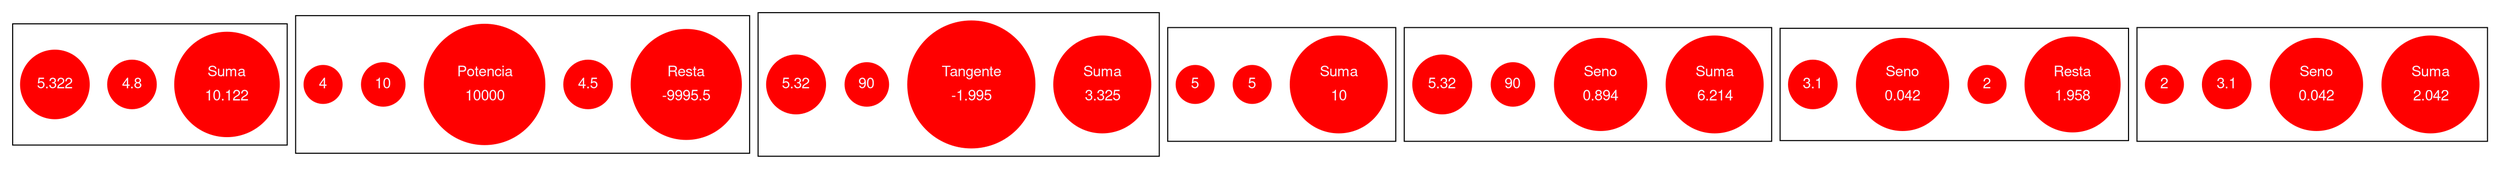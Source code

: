 
        digraph G{
            rankdir = TB
	        fontname="Helvetica,Arial,sans-serif"
	        node [fontname="Helvetica,Arial,sans-serif"]
            edge [fontname="Helvetica,Arial,sans-serif"]
        	node [shape = "circle" color = "#ff0000" style = filled fontcolor = "#f8f5ff"]
			subgraph cluster0{
				nodo1[label=<<table><tr><td>Suma</td></tr><tr><td>10.122</td></tr></table>>]
				nodo8[label="4.8"]
				nodo16[label="5.322"]
			}
			subgraph cluster1{
				nodo2[label=<<table><tr><td>Resta</td></tr><tr><td>-9995.5</td></tr></table>>]
				nodo9[label="4.5"]
				nodoY17[label=<<table><tr><td>Potencia</td></tr><tr><td>10000</td></tr></table>>]
				nodoY20[label="10"]				nodoY28[label="4"]			}
			subgraph cluster2{
				nodo3[label=<<table><tr><td>Suma</td></tr><tr><td>3.325</td></tr></table>>]
				nodoB10[label=<<table><tr><td>Tangente</td></tr><tr><td>-1.995</td></tr></table>>]
				nodoB13[label ="90"]
				nodo18[label="5.32"]
			}
			subgraph cluster3{
				nodo4[label=<<table><tr><td>Suma</td></tr><tr><td>10</td></tr></table>>]
				nodo11[label="5"]
				nodo19[label="5"]
			}
			subgraph cluster4{
				nodo5[label=<<table><tr><td>Suma</td></tr><tr><td>6.214</td></tr></table>>]
				nodoB12[label=<<table><tr><td>Seno</td></tr><tr><td>0.894</td></tr></table>>]
				nodoB15[label ="90"]
				nodo20[label="5.32"]
			}
			subgraph cluster5{
				nodo6[label=<<table><tr><td>Resta</td></tr><tr><td>1.958</td></tr></table>>]
				nodo13[label="2"]
				nodoZ21[label=<<table><tr><td>Seno</td></tr><tr><td>0.042</td></tr></table>>]
				nodoz18[label="3.1"]			}
			subgraph cluster6{
				nodo7[label=<<table><tr><td>Suma</td></tr><tr><td>2.042</td></tr></table>>]
				nodoB14[label=<<table><tr><td>Seno</td></tr><tr><td>0.042</td></tr></table>>]
				nodoB17[label ="3.1"]
				nodo22[label="2"]
			}
}
